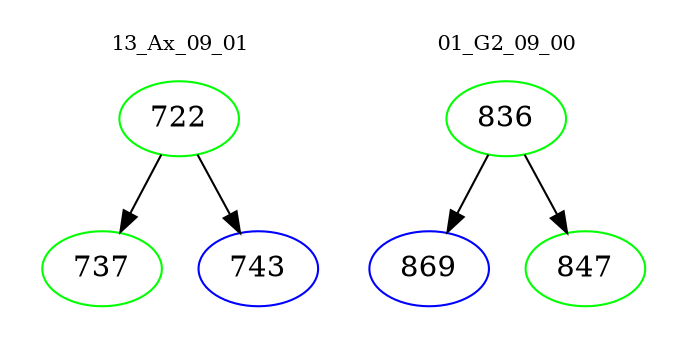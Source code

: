 digraph{
subgraph cluster_0 {
color = white
label = "13_Ax_09_01";
fontsize=10;
T0_722 [label="722", color="green"]
T0_722 -> T0_737 [color="black"]
T0_737 [label="737", color="green"]
T0_722 -> T0_743 [color="black"]
T0_743 [label="743", color="blue"]
}
subgraph cluster_1 {
color = white
label = "01_G2_09_00";
fontsize=10;
T1_836 [label="836", color="green"]
T1_836 -> T1_869 [color="black"]
T1_869 [label="869", color="blue"]
T1_836 -> T1_847 [color="black"]
T1_847 [label="847", color="green"]
}
}
